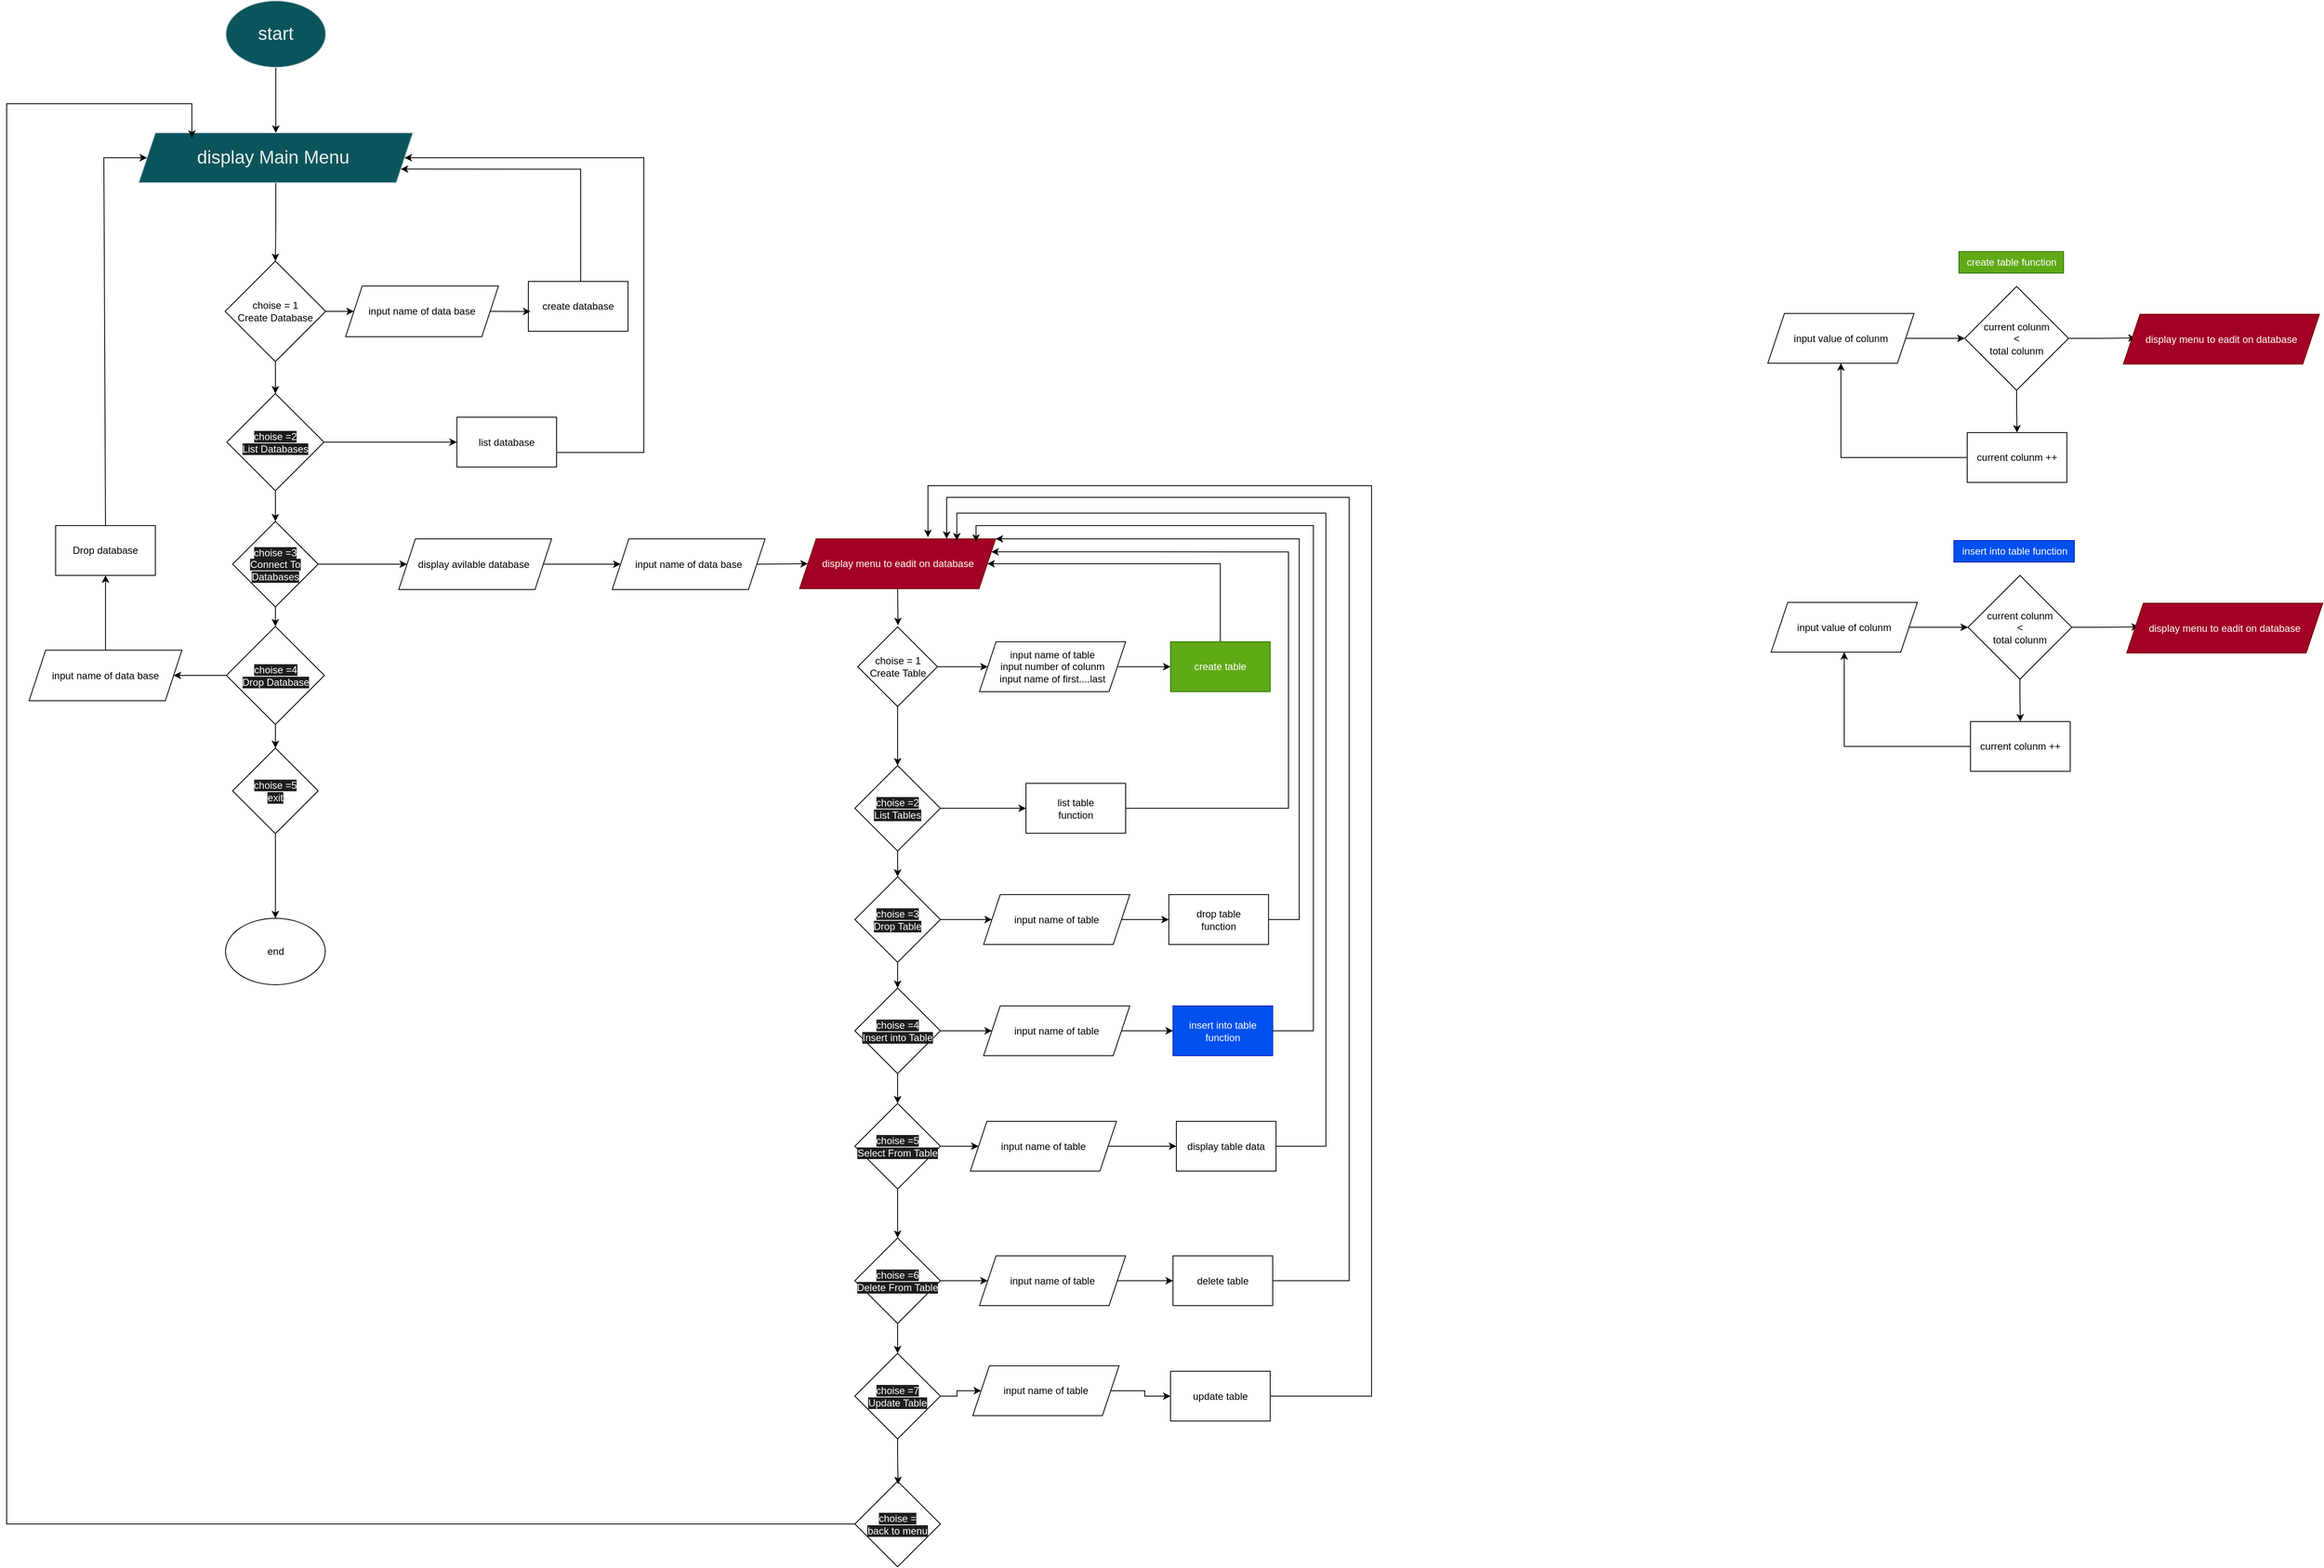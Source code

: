 <mxfile version="28.1.2">
  <diagram name="Page-1" id="uv3acx0d7whRFWHDxSRI">
    <mxGraphModel dx="3530" dy="3160" grid="0" gridSize="10" guides="1" tooltips="1" connect="1" arrows="1" fold="1" page="1" pageScale="1" pageWidth="850" pageHeight="1100" background="none" math="0" shadow="0">
      <root>
        <mxCell id="0" />
        <mxCell id="1" parent="0" />
        <mxCell id="fAzykf1zJDsNa-4KUWR7-5" style="edgeStyle=orthogonalEdgeStyle;rounded=0;orthogonalLoop=1;jettySize=auto;html=1;exitX=0.5;exitY=1;exitDx=0;exitDy=0;" parent="1" source="ntg6tBzD-blOyE8hPcha-180" target="ntg6tBzD-blOyE8hPcha-181" edge="1">
          <mxGeometry relative="1" as="geometry" />
        </mxCell>
        <mxCell id="ntg6tBzD-blOyE8hPcha-180" value="&lt;font style=&quot;font-size: 22px;&quot;&gt;start&lt;/font&gt;" style="ellipse;whiteSpace=wrap;html=1;strokeColor=#BAC8D3;fontColor=#EEEEEE;fillColor=#09555B;labelBackgroundColor=none;" parent="1" vertex="1">
          <mxGeometry x="288" y="18" width="120" height="80" as="geometry" />
        </mxCell>
        <mxCell id="fAzykf1zJDsNa-4KUWR7-2" value="" style="edgeStyle=orthogonalEdgeStyle;rounded=0;orthogonalLoop=1;jettySize=auto;html=1;" parent="1" source="ntg6tBzD-blOyE8hPcha-181" target="fAzykf1zJDsNa-4KUWR7-1" edge="1">
          <mxGeometry relative="1" as="geometry" />
        </mxCell>
        <mxCell id="ntg6tBzD-blOyE8hPcha-181" value="&lt;font style=&quot;font-size: 22px;&quot;&gt;display&amp;nbsp;Main Menu&amp;nbsp;&lt;/font&gt;" style="shape=parallelogram;perimeter=parallelogramPerimeter;whiteSpace=wrap;html=1;fixedSize=1;strokeColor=#BAC8D3;fontColor=#EEEEEE;fillColor=#09555B;labelBackgroundColor=none;" parent="1" vertex="1">
          <mxGeometry x="183" y="177" width="330" height="60" as="geometry" />
        </mxCell>
        <mxCell id="fAzykf1zJDsNa-4KUWR7-8" style="edgeStyle=orthogonalEdgeStyle;rounded=0;orthogonalLoop=1;jettySize=auto;html=1;exitX=0.5;exitY=1;exitDx=0;exitDy=0;" parent="1" source="fAzykf1zJDsNa-4KUWR7-1" target="fAzykf1zJDsNa-4KUWR7-9" edge="1">
          <mxGeometry relative="1" as="geometry">
            <mxPoint x="347.5" y="673" as="targetPoint" />
          </mxGeometry>
        </mxCell>
        <mxCell id="fAzykf1zJDsNa-4KUWR7-38" style="rounded=0;orthogonalLoop=1;jettySize=auto;html=1;exitX=1;exitY=0.5;exitDx=0;exitDy=0;entryX=0;entryY=0.5;entryDx=0;entryDy=0;" parent="1" source="fAzykf1zJDsNa-4KUWR7-1" target="fAzykf1zJDsNa-4KUWR7-34" edge="1">
          <mxGeometry relative="1" as="geometry" />
        </mxCell>
        <mxCell id="fAzykf1zJDsNa-4KUWR7-1" value="choise = 1&lt;div&gt;Create Database&lt;/div&gt;" style="rhombus;whiteSpace=wrap;html=1;" parent="1" vertex="1">
          <mxGeometry x="287" y="331.5" width="121" height="121" as="geometry" />
        </mxCell>
        <mxCell id="fAzykf1zJDsNa-4KUWR7-6" value="end" style="ellipse;whiteSpace=wrap;html=1;" parent="1" vertex="1">
          <mxGeometry x="287.5" y="1123" width="120" height="80" as="geometry" />
        </mxCell>
        <mxCell id="fAzykf1zJDsNa-4KUWR7-19" value="" style="edgeStyle=orthogonalEdgeStyle;rounded=0;orthogonalLoop=1;jettySize=auto;html=1;" parent="1" source="fAzykf1zJDsNa-4KUWR7-9" target="fAzykf1zJDsNa-4KUWR7-17" edge="1">
          <mxGeometry relative="1" as="geometry" />
        </mxCell>
        <mxCell id="fAzykf1zJDsNa-4KUWR7-29" style="edgeStyle=orthogonalEdgeStyle;rounded=0;orthogonalLoop=1;jettySize=auto;html=1;exitX=1;exitY=0.5;exitDx=0;exitDy=0;entryX=0;entryY=0.5;entryDx=0;entryDy=0;" parent="1" source="fAzykf1zJDsNa-4KUWR7-9" target="fAzykf1zJDsNa-4KUWR7-28" edge="1">
          <mxGeometry relative="1" as="geometry" />
        </mxCell>
        <mxCell id="fAzykf1zJDsNa-4KUWR7-9" value="&lt;span style=&quot;color: rgb(255, 255, 255); font-family: Helvetica; font-size: 12px; font-style: normal; font-variant-ligatures: normal; font-variant-caps: normal; font-weight: 400; letter-spacing: normal; orphans: 2; text-align: center; text-indent: 0px; text-transform: none; widows: 2; word-spacing: 0px; -webkit-text-stroke-width: 0px; white-space: normal; background-color: rgb(27, 29, 30); text-decoration-thickness: initial; text-decoration-style: initial; text-decoration-color: initial; display: inline !important; float: none;&quot;&gt;choise =2&lt;/span&gt;&lt;div&gt;&lt;span style=&quot;orphans: 2; text-align: center; text-indent: 0px; widows: 2; background-color: rgb(27, 29, 30); text-decoration-thickness: initial; text-decoration-style: initial; text-decoration-color: initial; float: none; display: inline !important; color: rgb(255, 255, 255);&quot;&gt;List Databases&lt;/span&gt;&lt;/div&gt;" style="rhombus;whiteSpace=wrap;html=1;" parent="1" vertex="1">
          <mxGeometry x="289" y="491" width="117" height="117" as="geometry" />
        </mxCell>
        <mxCell id="fAzykf1zJDsNa-4KUWR7-11" style="rounded=0;orthogonalLoop=1;jettySize=auto;html=1;exitX=0.5;exitY=1;exitDx=0;exitDy=0;" parent="1" source="fAzykf1zJDsNa-4KUWR7-1" target="fAzykf1zJDsNa-4KUWR7-1" edge="1">
          <mxGeometry relative="1" as="geometry" />
        </mxCell>
        <mxCell id="fAzykf1zJDsNa-4KUWR7-20" value="" style="edgeStyle=orthogonalEdgeStyle;rounded=0;orthogonalLoop=1;jettySize=auto;html=1;" parent="1" source="fAzykf1zJDsNa-4KUWR7-17" target="fAzykf1zJDsNa-4KUWR7-18" edge="1">
          <mxGeometry relative="1" as="geometry" />
        </mxCell>
        <mxCell id="fAzykf1zJDsNa-4KUWR7-86" style="edgeStyle=orthogonalEdgeStyle;rounded=0;orthogonalLoop=1;jettySize=auto;html=1;exitX=1;exitY=0.5;exitDx=0;exitDy=0;entryX=0;entryY=0.5;entryDx=0;entryDy=0;" parent="1" source="fAzykf1zJDsNa-4KUWR7-17" target="fAzykf1zJDsNa-4KUWR7-85" edge="1">
          <mxGeometry relative="1" as="geometry" />
        </mxCell>
        <mxCell id="fAzykf1zJDsNa-4KUWR7-17" value="&lt;span style=&quot;color: rgb(255, 255, 255); font-family: Helvetica; font-size: 12px; font-style: normal; font-variant-ligatures: normal; font-variant-caps: normal; font-weight: 400; letter-spacing: normal; orphans: 2; text-align: center; text-indent: 0px; text-transform: none; widows: 2; word-spacing: 0px; -webkit-text-stroke-width: 0px; white-space: normal; background-color: rgb(27, 29, 30); text-decoration-thickness: initial; text-decoration-style: initial; text-decoration-color: initial; display: inline !important; float: none;&quot;&gt;choise =3&lt;/span&gt;&lt;div&gt;&lt;span style=&quot;orphans: 2; text-align: center; text-indent: 0px; widows: 2; background-color: rgb(27, 29, 30); text-decoration-thickness: initial; text-decoration-style: initial; text-decoration-color: initial; float: none; display: inline !important; color: rgb(255, 255, 255);&quot;&gt;Connect To Databases&lt;/span&gt;&lt;/div&gt;" style="rhombus;whiteSpace=wrap;html=1;" parent="1" vertex="1">
          <mxGeometry x="296" y="645" width="103" height="103" as="geometry" />
        </mxCell>
        <mxCell id="fAzykf1zJDsNa-4KUWR7-22" style="edgeStyle=orthogonalEdgeStyle;rounded=0;orthogonalLoop=1;jettySize=auto;html=1;entryX=0.5;entryY=0;entryDx=0;entryDy=0;" parent="1" source="fAzykf1zJDsNa-4KUWR7-18" target="fAzykf1zJDsNa-4KUWR7-21" edge="1">
          <mxGeometry relative="1" as="geometry" />
        </mxCell>
        <mxCell id="fAzykf1zJDsNa-4KUWR7-48" style="edgeStyle=orthogonalEdgeStyle;rounded=0;orthogonalLoop=1;jettySize=auto;html=1;exitX=0;exitY=0.5;exitDx=0;exitDy=0;" parent="1" source="fAzykf1zJDsNa-4KUWR7-18" target="fAzykf1zJDsNa-4KUWR7-41" edge="1">
          <mxGeometry relative="1" as="geometry" />
        </mxCell>
        <mxCell id="fAzykf1zJDsNa-4KUWR7-18" value="&lt;span style=&quot;color: rgb(255, 255, 255); font-family: Helvetica; font-size: 12px; font-style: normal; font-variant-ligatures: normal; font-variant-caps: normal; font-weight: 400; letter-spacing: normal; orphans: 2; text-align: center; text-indent: 0px; text-transform: none; widows: 2; word-spacing: 0px; -webkit-text-stroke-width: 0px; white-space: normal; background-color: rgb(27, 29, 30); text-decoration-thickness: initial; text-decoration-style: initial; text-decoration-color: initial; display: inline !important; float: none;&quot;&gt;choise =4&lt;/span&gt;&lt;div&gt;&lt;span style=&quot;orphans: 2; text-align: center; text-indent: 0px; widows: 2; background-color: rgb(27, 29, 30); text-decoration-thickness: initial; text-decoration-style: initial; text-decoration-color: initial; float: none; display: inline !important; color: rgb(255, 255, 255);&quot;&gt;Drop Database&lt;/span&gt;&lt;/div&gt;" style="rhombus;whiteSpace=wrap;html=1;" parent="1" vertex="1">
          <mxGeometry x="288.5" y="771.5" width="118" height="118" as="geometry" />
        </mxCell>
        <mxCell id="fAzykf1zJDsNa-4KUWR7-23" style="edgeStyle=orthogonalEdgeStyle;rounded=0;orthogonalLoop=1;jettySize=auto;html=1;exitX=0.5;exitY=1;exitDx=0;exitDy=0;" parent="1" source="fAzykf1zJDsNa-4KUWR7-21" target="fAzykf1zJDsNa-4KUWR7-6" edge="1">
          <mxGeometry relative="1" as="geometry" />
        </mxCell>
        <mxCell id="fAzykf1zJDsNa-4KUWR7-21" value="&lt;span style=&quot;color: rgb(255, 255, 255); font-family: Helvetica; font-size: 12px; font-style: normal; font-variant-ligatures: normal; font-variant-caps: normal; font-weight: 400; letter-spacing: normal; orphans: 2; text-align: center; text-indent: 0px; text-transform: none; widows: 2; word-spacing: 0px; -webkit-text-stroke-width: 0px; white-space: normal; background-color: rgb(27, 29, 30); text-decoration-thickness: initial; text-decoration-style: initial; text-decoration-color: initial; display: inline !important; float: none;&quot;&gt;choise =5&lt;/span&gt;&lt;div&gt;&lt;span style=&quot;color: rgb(255, 255, 255); font-family: Helvetica; font-size: 12px; font-style: normal; font-variant-ligatures: normal; font-variant-caps: normal; font-weight: 400; letter-spacing: normal; orphans: 2; text-align: center; text-indent: 0px; text-transform: none; widows: 2; word-spacing: 0px; -webkit-text-stroke-width: 0px; white-space: normal; background-color: rgb(27, 29, 30); text-decoration-thickness: initial; text-decoration-style: initial; text-decoration-color: initial; display: inline !important; float: none;&quot;&gt;exit&lt;/span&gt;&lt;/div&gt;" style="rhombus;whiteSpace=wrap;html=1;" parent="1" vertex="1">
          <mxGeometry x="296" y="918" width="103" height="103" as="geometry" />
        </mxCell>
        <mxCell id="fAzykf1zJDsNa-4KUWR7-40" style="edgeStyle=orthogonalEdgeStyle;rounded=0;orthogonalLoop=1;jettySize=auto;html=1;exitX=0.5;exitY=0;exitDx=0;exitDy=0;entryX=1;entryY=0.75;entryDx=0;entryDy=0;" parent="1" source="fAzykf1zJDsNa-4KUWR7-25" target="ntg6tBzD-blOyE8hPcha-181" edge="1">
          <mxGeometry relative="1" as="geometry">
            <Array as="points">
              <mxPoint x="715" y="221" />
            </Array>
          </mxGeometry>
        </mxCell>
        <mxCell id="fAzykf1zJDsNa-4KUWR7-25" value="create database" style="rounded=0;whiteSpace=wrap;html=1;" parent="1" vertex="1">
          <mxGeometry x="652" y="356" width="120" height="60" as="geometry" />
        </mxCell>
        <mxCell id="fAzykf1zJDsNa-4KUWR7-37" style="edgeStyle=orthogonalEdgeStyle;rounded=0;orthogonalLoop=1;jettySize=auto;html=1;exitX=1;exitY=0.5;exitDx=0;exitDy=0;entryX=1;entryY=0.5;entryDx=0;entryDy=0;" parent="1" source="fAzykf1zJDsNa-4KUWR7-28" target="ntg6tBzD-blOyE8hPcha-181" edge="1">
          <mxGeometry relative="1" as="geometry">
            <mxPoint x="932" y="181" as="targetPoint" />
            <Array as="points">
              <mxPoint x="791" y="562" />
              <mxPoint x="791" y="207" />
            </Array>
          </mxGeometry>
        </mxCell>
        <mxCell id="fAzykf1zJDsNa-4KUWR7-28" value="list database" style="rounded=0;whiteSpace=wrap;html=1;" parent="1" vertex="1">
          <mxGeometry x="566" y="519.5" width="120" height="60" as="geometry" />
        </mxCell>
        <mxCell id="fAzykf1zJDsNa-4KUWR7-51" style="rounded=0;orthogonalLoop=1;jettySize=auto;html=1;exitX=0.5;exitY=0;exitDx=0;exitDy=0;entryX=0;entryY=0.5;entryDx=0;entryDy=0;" parent="1" source="fAzykf1zJDsNa-4KUWR7-32" target="ntg6tBzD-blOyE8hPcha-181" edge="1">
          <mxGeometry relative="1" as="geometry">
            <mxPoint x="125.429" y="212.143" as="targetPoint" />
            <Array as="points">
              <mxPoint x="141" y="207" />
            </Array>
          </mxGeometry>
        </mxCell>
        <mxCell id="fAzykf1zJDsNa-4KUWR7-32" value="Drop database" style="rounded=0;whiteSpace=wrap;html=1;" parent="1" vertex="1">
          <mxGeometry x="83" y="650" width="120" height="60" as="geometry" />
        </mxCell>
        <mxCell id="fAzykf1zJDsNa-4KUWR7-34" value="input name of data base" style="shape=parallelogram;perimeter=parallelogramPerimeter;whiteSpace=wrap;html=1;fixedSize=1;" parent="1" vertex="1">
          <mxGeometry x="432" y="361.5" width="184" height="61" as="geometry" />
        </mxCell>
        <mxCell id="fAzykf1zJDsNa-4KUWR7-39" style="rounded=0;orthogonalLoop=1;jettySize=auto;html=1;exitX=1;exitY=0.5;exitDx=0;exitDy=0;entryX=0.021;entryY=0.603;entryDx=0;entryDy=0;entryPerimeter=0;" parent="1" source="fAzykf1zJDsNa-4KUWR7-34" target="fAzykf1zJDsNa-4KUWR7-25" edge="1">
          <mxGeometry relative="1" as="geometry" />
        </mxCell>
        <mxCell id="fAzykf1zJDsNa-4KUWR7-50" style="edgeStyle=orthogonalEdgeStyle;rounded=0;orthogonalLoop=1;jettySize=auto;html=1;exitX=0.5;exitY=0;exitDx=0;exitDy=0;entryX=0.5;entryY=1;entryDx=0;entryDy=0;" parent="1" source="fAzykf1zJDsNa-4KUWR7-41" target="fAzykf1zJDsNa-4KUWR7-32" edge="1">
          <mxGeometry relative="1" as="geometry" />
        </mxCell>
        <mxCell id="fAzykf1zJDsNa-4KUWR7-41" value="input name of data base" style="shape=parallelogram;perimeter=parallelogramPerimeter;whiteSpace=wrap;html=1;fixedSize=1;" parent="1" vertex="1">
          <mxGeometry x="51" y="800" width="184" height="61" as="geometry" />
        </mxCell>
        <mxCell id="fAzykf1zJDsNa-4KUWR7-57" style="rounded=0;orthogonalLoop=1;jettySize=auto;html=1;exitX=1;exitY=0.5;exitDx=0;exitDy=0;entryX=0;entryY=0.5;entryDx=0;entryDy=0;" parent="1" source="fAzykf1zJDsNa-4KUWR7-47" target="fAzykf1zJDsNa-4KUWR7-55" edge="1">
          <mxGeometry relative="1" as="geometry" />
        </mxCell>
        <mxCell id="fAzykf1zJDsNa-4KUWR7-47" value="input name of data base" style="shape=parallelogram;perimeter=parallelogramPerimeter;whiteSpace=wrap;html=1;fixedSize=1;" parent="1" vertex="1">
          <mxGeometry x="753" y="666" width="184" height="61" as="geometry" />
        </mxCell>
        <mxCell id="fAzykf1zJDsNa-4KUWR7-73" style="rounded=0;orthogonalLoop=1;jettySize=auto;html=1;exitX=0.5;exitY=1;exitDx=0;exitDy=0;" parent="1" source="fAzykf1zJDsNa-4KUWR7-55" edge="1">
          <mxGeometry relative="1" as="geometry">
            <mxPoint x="1096.952" y="770.048" as="targetPoint" />
          </mxGeometry>
        </mxCell>
        <mxCell id="fAzykf1zJDsNa-4KUWR7-55" value="display menu to eadit on database" style="shape=parallelogram;perimeter=parallelogramPerimeter;whiteSpace=wrap;html=1;fixedSize=1;fillColor=light-dark(#a20025, #005c56);fontColor=#ffffff;strokeColor=#6F0000;" parent="1" vertex="1">
          <mxGeometry x="978.5" y="666" width="236" height="60" as="geometry" />
        </mxCell>
        <mxCell id="fAzykf1zJDsNa-4KUWR7-67" style="rounded=0;orthogonalLoop=1;jettySize=auto;html=1;exitX=0.5;exitY=1;exitDx=0;exitDy=0;entryX=0.5;entryY=0;entryDx=0;entryDy=0;" parent="1" source="fAzykf1zJDsNa-4KUWR7-60" target="fAzykf1zJDsNa-4KUWR7-61" edge="1">
          <mxGeometry relative="1" as="geometry" />
        </mxCell>
        <mxCell id="fAzykf1zJDsNa-4KUWR7-75" style="edgeStyle=orthogonalEdgeStyle;rounded=0;orthogonalLoop=1;jettySize=auto;html=1;exitX=1;exitY=0.5;exitDx=0;exitDy=0;entryX=0;entryY=0.5;entryDx=0;entryDy=0;" parent="1" source="fAzykf1zJDsNa-4KUWR7-60" target="fAzykf1zJDsNa-4KUWR7-74" edge="1">
          <mxGeometry relative="1" as="geometry" />
        </mxCell>
        <mxCell id="fAzykf1zJDsNa-4KUWR7-60" value="choise = 1&lt;div&gt;Create Table&lt;/div&gt;" style="rhombus;whiteSpace=wrap;html=1;" parent="1" vertex="1">
          <mxGeometry x="1048.5" y="772" width="96" height="96" as="geometry" />
        </mxCell>
        <mxCell id="fAzykf1zJDsNa-4KUWR7-68" style="rounded=0;orthogonalLoop=1;jettySize=auto;html=1;exitX=0.5;exitY=1;exitDx=0;exitDy=0;entryX=0.5;entryY=0;entryDx=0;entryDy=0;" parent="1" source="fAzykf1zJDsNa-4KUWR7-61" target="fAzykf1zJDsNa-4KUWR7-62" edge="1">
          <mxGeometry relative="1" as="geometry" />
        </mxCell>
        <mxCell id="fAzykf1zJDsNa-4KUWR7-95" style="edgeStyle=orthogonalEdgeStyle;rounded=0;orthogonalLoop=1;jettySize=auto;html=1;exitX=1;exitY=0.5;exitDx=0;exitDy=0;" parent="1" source="fAzykf1zJDsNa-4KUWR7-61" target="fAzykf1zJDsNa-4KUWR7-93" edge="1">
          <mxGeometry relative="1" as="geometry" />
        </mxCell>
        <mxCell id="fAzykf1zJDsNa-4KUWR7-61" value="&lt;span style=&quot;color: rgb(255, 255, 255); font-family: Helvetica; font-size: 12px; font-style: normal; font-variant-ligatures: normal; font-variant-caps: normal; font-weight: 400; letter-spacing: normal; orphans: 2; text-align: center; text-indent: 0px; text-transform: none; widows: 2; word-spacing: 0px; -webkit-text-stroke-width: 0px; white-space: normal; background-color: rgb(27, 29, 30); text-decoration-thickness: initial; text-decoration-style: initial; text-decoration-color: initial; display: inline !important; float: none;&quot;&gt;choise =2&lt;/span&gt;&lt;div&gt;&lt;span style=&quot;orphans: 2; text-align: center; text-indent: 0px; widows: 2; background-color: rgb(27, 29, 30); text-decoration-thickness: initial; text-decoration-style: initial; text-decoration-color: initial; float: none; display: inline !important; color: rgb(255, 255, 255);&quot;&gt;List Tables&lt;/span&gt;&lt;/div&gt;" style="rhombus;whiteSpace=wrap;html=1;" parent="1" vertex="1">
          <mxGeometry x="1045" y="939" width="103" height="103" as="geometry" />
        </mxCell>
        <mxCell id="fAzykf1zJDsNa-4KUWR7-69" style="rounded=0;orthogonalLoop=1;jettySize=auto;html=1;exitX=0.5;exitY=1;exitDx=0;exitDy=0;entryX=0.5;entryY=0;entryDx=0;entryDy=0;" parent="1" source="fAzykf1zJDsNa-4KUWR7-62" target="fAzykf1zJDsNa-4KUWR7-63" edge="1">
          <mxGeometry relative="1" as="geometry" />
        </mxCell>
        <mxCell id="fAzykf1zJDsNa-4KUWR7-80" style="edgeStyle=orthogonalEdgeStyle;rounded=0;orthogonalLoop=1;jettySize=auto;html=1;exitX=1;exitY=0.5;exitDx=0;exitDy=0;entryX=0;entryY=0.5;entryDx=0;entryDy=0;" parent="1" source="fAzykf1zJDsNa-4KUWR7-62" target="fAzykf1zJDsNa-4KUWR7-79" edge="1">
          <mxGeometry relative="1" as="geometry" />
        </mxCell>
        <mxCell id="fAzykf1zJDsNa-4KUWR7-62" value="&lt;span style=&quot;color: rgb(255, 255, 255); font-family: Helvetica; font-size: 12px; font-style: normal; font-variant-ligatures: normal; font-variant-caps: normal; font-weight: 400; letter-spacing: normal; orphans: 2; text-align: center; text-indent: 0px; text-transform: none; widows: 2; word-spacing: 0px; -webkit-text-stroke-width: 0px; white-space: normal; background-color: rgb(27, 29, 30); text-decoration-thickness: initial; text-decoration-style: initial; text-decoration-color: initial; display: inline !important; float: none;&quot;&gt;choise =3&lt;/span&gt;&lt;div&gt;&lt;span style=&quot;orphans: 2; text-align: center; text-indent: 0px; widows: 2; background-color: rgb(27, 29, 30); text-decoration-thickness: initial; text-decoration-style: initial; text-decoration-color: initial; float: none; display: inline !important; color: rgb(255, 255, 255);&quot;&gt;Drop Table&lt;/span&gt;&lt;/div&gt;" style="rhombus;whiteSpace=wrap;html=1;" parent="1" vertex="1">
          <mxGeometry x="1045" y="1073" width="103" height="103" as="geometry" />
        </mxCell>
        <mxCell id="fAzykf1zJDsNa-4KUWR7-70" style="rounded=0;orthogonalLoop=1;jettySize=auto;html=1;exitX=0.5;exitY=1;exitDx=0;exitDy=0;entryX=0.5;entryY=0;entryDx=0;entryDy=0;" parent="1" source="fAzykf1zJDsNa-4KUWR7-63" target="fAzykf1zJDsNa-4KUWR7-64" edge="1">
          <mxGeometry relative="1" as="geometry" />
        </mxCell>
        <mxCell id="fAzykf1zJDsNa-4KUWR7-82" style="edgeStyle=orthogonalEdgeStyle;rounded=0;orthogonalLoop=1;jettySize=auto;html=1;exitX=1;exitY=0.5;exitDx=0;exitDy=0;entryX=0;entryY=0.5;entryDx=0;entryDy=0;" parent="1" source="fAzykf1zJDsNa-4KUWR7-63" target="fAzykf1zJDsNa-4KUWR7-81" edge="1">
          <mxGeometry relative="1" as="geometry" />
        </mxCell>
        <mxCell id="fAzykf1zJDsNa-4KUWR7-63" value="&lt;span style=&quot;color: rgb(255, 255, 255); font-family: Helvetica; font-size: 12px; font-style: normal; font-variant-ligatures: normal; font-variant-caps: normal; font-weight: 400; letter-spacing: normal; orphans: 2; text-align: center; text-indent: 0px; text-transform: none; widows: 2; word-spacing: 0px; -webkit-text-stroke-width: 0px; white-space: normal; background-color: rgb(27, 29, 30); text-decoration-thickness: initial; text-decoration-style: initial; text-decoration-color: initial; display: inline !important; float: none;&quot;&gt;choise =4&lt;/span&gt;&lt;div&gt;&lt;span style=&quot;orphans: 2; text-align: center; text-indent: 0px; widows: 2; background-color: rgb(27, 29, 30); text-decoration-thickness: initial; text-decoration-style: initial; text-decoration-color: initial; float: none; display: inline !important; color: rgb(255, 255, 255);&quot;&gt;Insert into Table&lt;/span&gt;&lt;/div&gt;" style="rhombus;whiteSpace=wrap;html=1;" parent="1" vertex="1">
          <mxGeometry x="1045" y="1207" width="103" height="103" as="geometry" />
        </mxCell>
        <mxCell id="fAzykf1zJDsNa-4KUWR7-71" style="rounded=0;orthogonalLoop=1;jettySize=auto;html=1;exitX=0.5;exitY=1;exitDx=0;exitDy=0;entryX=0.5;entryY=0;entryDx=0;entryDy=0;" parent="1" source="fAzykf1zJDsNa-4KUWR7-64" target="fAzykf1zJDsNa-4KUWR7-66" edge="1">
          <mxGeometry relative="1" as="geometry" />
        </mxCell>
        <mxCell id="fAzykf1zJDsNa-4KUWR7-64" value="&lt;span style=&quot;color: rgb(255, 255, 255); font-family: Helvetica; font-size: 12px; font-style: normal; font-variant-ligatures: normal; font-variant-caps: normal; font-weight: 400; letter-spacing: normal; orphans: 2; text-align: center; text-indent: 0px; text-transform: none; widows: 2; word-spacing: 0px; -webkit-text-stroke-width: 0px; white-space: normal; background-color: rgb(27, 29, 30); text-decoration-thickness: initial; text-decoration-style: initial; text-decoration-color: initial; display: inline !important; float: none;&quot;&gt;choise =5&lt;/span&gt;&lt;div&gt;&lt;span style=&quot;orphans: 2; text-align: center; text-indent: 0px; widows: 2; background-color: rgb(27, 29, 30); text-decoration-thickness: initial; text-decoration-style: initial; text-decoration-color: initial; float: none; display: inline !important; color: rgb(255, 255, 255);&quot;&gt;Select From Table&lt;/span&gt;&lt;/div&gt;" style="rhombus;whiteSpace=wrap;html=1;" parent="1" vertex="1">
          <mxGeometry x="1045" y="1346" width="103" height="103" as="geometry" />
        </mxCell>
        <mxCell id="fAzykf1zJDsNa-4KUWR7-140" style="edgeStyle=orthogonalEdgeStyle;rounded=0;orthogonalLoop=1;jettySize=auto;html=1;exitX=1;exitY=0.5;exitDx=0;exitDy=0;entryX=0;entryY=0.5;entryDx=0;entryDy=0;" parent="1" source="fAzykf1zJDsNa-4KUWR7-65" target="fAzykf1zJDsNa-4KUWR7-139" edge="1">
          <mxGeometry relative="1" as="geometry" />
        </mxCell>
        <mxCell id="fAzykf1zJDsNa-4KUWR7-65" value="&lt;span style=&quot;color: rgb(255, 255, 255); font-family: Helvetica; font-size: 12px; font-style: normal; font-variant-ligatures: normal; font-variant-caps: normal; font-weight: 400; letter-spacing: normal; orphans: 2; text-align: center; text-indent: 0px; text-transform: none; widows: 2; word-spacing: 0px; -webkit-text-stroke-width: 0px; white-space: normal; background-color: rgb(27, 29, 30); text-decoration-thickness: initial; text-decoration-style: initial; text-decoration-color: initial; display: inline !important; float: none;&quot;&gt;choise =7&lt;/span&gt;&lt;div&gt;&lt;span style=&quot;orphans: 2; text-align: center; text-indent: 0px; widows: 2; background-color: rgb(27, 29, 30); text-decoration-thickness: initial; text-decoration-style: initial; text-decoration-color: initial; float: none; display: inline !important; color: rgb(255, 255, 255);&quot;&gt;Update Table&lt;/span&gt;&lt;/div&gt;" style="rhombus;whiteSpace=wrap;html=1;" parent="1" vertex="1">
          <mxGeometry x="1045" y="1647" width="103" height="103" as="geometry" />
        </mxCell>
        <mxCell id="fAzykf1zJDsNa-4KUWR7-72" style="rounded=0;orthogonalLoop=1;jettySize=auto;html=1;exitX=0.5;exitY=1;exitDx=0;exitDy=0;entryX=0.5;entryY=0;entryDx=0;entryDy=0;" parent="1" source="fAzykf1zJDsNa-4KUWR7-66" target="fAzykf1zJDsNa-4KUWR7-65" edge="1">
          <mxGeometry relative="1" as="geometry" />
        </mxCell>
        <mxCell id="fAzykf1zJDsNa-4KUWR7-134" style="rounded=0;orthogonalLoop=1;jettySize=auto;html=1;exitX=1;exitY=0.5;exitDx=0;exitDy=0;entryX=0;entryY=0.5;entryDx=0;entryDy=0;" parent="1" source="fAzykf1zJDsNa-4KUWR7-66" target="fAzykf1zJDsNa-4KUWR7-132" edge="1">
          <mxGeometry relative="1" as="geometry" />
        </mxCell>
        <mxCell id="fAzykf1zJDsNa-4KUWR7-66" value="&lt;span style=&quot;color: rgb(255, 255, 255); font-family: Helvetica; font-size: 12px; font-style: normal; font-variant-ligatures: normal; font-variant-caps: normal; font-weight: 400; letter-spacing: normal; orphans: 2; text-align: center; text-indent: 0px; text-transform: none; widows: 2; word-spacing: 0px; -webkit-text-stroke-width: 0px; white-space: normal; background-color: rgb(27, 29, 30); text-decoration-thickness: initial; text-decoration-style: initial; text-decoration-color: initial; display: inline !important; float: none;&quot;&gt;choise =6&lt;/span&gt;&lt;div&gt;&lt;span style=&quot;orphans: 2; text-align: center; text-indent: 0px; widows: 2; background-color: rgb(27, 29, 30); text-decoration-thickness: initial; text-decoration-style: initial; text-decoration-color: initial; float: none; display: inline !important; color: rgb(255, 255, 255);&quot;&gt;Delete From Table&lt;/span&gt;&lt;/div&gt;" style="rhombus;whiteSpace=wrap;html=1;" parent="1" vertex="1">
          <mxGeometry x="1045" y="1508" width="103" height="103" as="geometry" />
        </mxCell>
        <mxCell id="fAzykf1zJDsNa-4KUWR7-90" style="edgeStyle=orthogonalEdgeStyle;rounded=0;orthogonalLoop=1;jettySize=auto;html=1;exitX=1;exitY=0.5;exitDx=0;exitDy=0;entryX=0;entryY=0.5;entryDx=0;entryDy=0;" parent="1" source="fAzykf1zJDsNa-4KUWR7-74" target="fAzykf1zJDsNa-4KUWR7-89" edge="1">
          <mxGeometry relative="1" as="geometry" />
        </mxCell>
        <mxCell id="fAzykf1zJDsNa-4KUWR7-74" value="input name of table&lt;div&gt;input number of colunm&lt;/div&gt;&lt;div&gt;input name of first....last&lt;/div&gt;" style="shape=parallelogram;perimeter=parallelogramPerimeter;whiteSpace=wrap;html=1;fixedSize=1;" parent="1" vertex="1">
          <mxGeometry x="1195" y="790" width="176" height="60" as="geometry" />
        </mxCell>
        <mxCell id="fAzykf1zJDsNa-4KUWR7-98" style="edgeStyle=orthogonalEdgeStyle;rounded=0;orthogonalLoop=1;jettySize=auto;html=1;exitX=1;exitY=0.5;exitDx=0;exitDy=0;entryX=0;entryY=0.5;entryDx=0;entryDy=0;" parent="1" source="fAzykf1zJDsNa-4KUWR7-79" target="fAzykf1zJDsNa-4KUWR7-97" edge="1">
          <mxGeometry relative="1" as="geometry" />
        </mxCell>
        <mxCell id="fAzykf1zJDsNa-4KUWR7-79" value="input name of table" style="shape=parallelogram;perimeter=parallelogramPerimeter;whiteSpace=wrap;html=1;fixedSize=1;" parent="1" vertex="1">
          <mxGeometry x="1200" y="1094.5" width="176" height="60" as="geometry" />
        </mxCell>
        <mxCell id="fAzykf1zJDsNa-4KUWR7-129" style="edgeStyle=orthogonalEdgeStyle;rounded=0;orthogonalLoop=1;jettySize=auto;html=1;exitX=1;exitY=0.5;exitDx=0;exitDy=0;" parent="1" source="fAzykf1zJDsNa-4KUWR7-81" target="fAzykf1zJDsNa-4KUWR7-121" edge="1">
          <mxGeometry relative="1" as="geometry" />
        </mxCell>
        <mxCell id="fAzykf1zJDsNa-4KUWR7-81" value="input name of table" style="shape=parallelogram;perimeter=parallelogramPerimeter;whiteSpace=wrap;html=1;fixedSize=1;" parent="1" vertex="1">
          <mxGeometry x="1200" y="1228.5" width="176" height="60" as="geometry" />
        </mxCell>
        <mxCell id="fAzykf1zJDsNa-4KUWR7-83" value="&lt;span style=&quot;color: rgb(255, 255, 255); font-family: Helvetica; font-size: 12px; font-style: normal; font-variant-ligatures: normal; font-variant-caps: normal; font-weight: 400; letter-spacing: normal; orphans: 2; text-align: center; text-indent: 0px; text-transform: none; widows: 2; word-spacing: 0px; -webkit-text-stroke-width: 0px; white-space: normal; background-color: rgb(27, 29, 30); text-decoration-thickness: initial; text-decoration-style: initial; text-decoration-color: initial; display: inline !important; float: none;&quot;&gt;choise =&lt;/span&gt;&lt;div&gt;&lt;span style=&quot;orphans: 2; text-align: center; text-indent: 0px; widows: 2; background-color: rgb(27, 29, 30); text-decoration-thickness: initial; text-decoration-style: initial; text-decoration-color: initial; float: none; display: inline !important; color: rgb(255, 255, 255);&quot;&gt;back to menu&lt;/span&gt;&lt;/div&gt;" style="rhombus;whiteSpace=wrap;html=1;" parent="1" vertex="1">
          <mxGeometry x="1045" y="1801" width="103" height="103" as="geometry" />
        </mxCell>
        <mxCell id="fAzykf1zJDsNa-4KUWR7-84" style="edgeStyle=orthogonalEdgeStyle;rounded=0;orthogonalLoop=1;jettySize=auto;html=1;exitX=0.5;exitY=1;exitDx=0;exitDy=0;entryX=0.506;entryY=0.035;entryDx=0;entryDy=0;entryPerimeter=0;" parent="1" source="fAzykf1zJDsNa-4KUWR7-65" target="fAzykf1zJDsNa-4KUWR7-83" edge="1">
          <mxGeometry relative="1" as="geometry" />
        </mxCell>
        <mxCell id="fAzykf1zJDsNa-4KUWR7-87" style="edgeStyle=orthogonalEdgeStyle;rounded=0;orthogonalLoop=1;jettySize=auto;html=1;exitX=1;exitY=0.5;exitDx=0;exitDy=0;entryX=0;entryY=0.5;entryDx=0;entryDy=0;" parent="1" source="fAzykf1zJDsNa-4KUWR7-85" target="fAzykf1zJDsNa-4KUWR7-47" edge="1">
          <mxGeometry relative="1" as="geometry" />
        </mxCell>
        <mxCell id="fAzykf1zJDsNa-4KUWR7-85" value="display avilable database&amp;nbsp;" style="shape=parallelogram;perimeter=parallelogramPerimeter;whiteSpace=wrap;html=1;fixedSize=1;" parent="1" vertex="1">
          <mxGeometry x="496" y="666" width="184" height="61" as="geometry" />
        </mxCell>
        <mxCell id="fAzykf1zJDsNa-4KUWR7-92" style="edgeStyle=orthogonalEdgeStyle;rounded=0;orthogonalLoop=1;jettySize=auto;html=1;exitX=0.5;exitY=0;exitDx=0;exitDy=0;entryX=1;entryY=0.5;entryDx=0;entryDy=0;" parent="1" source="fAzykf1zJDsNa-4KUWR7-89" target="fAzykf1zJDsNa-4KUWR7-55" edge="1">
          <mxGeometry relative="1" as="geometry">
            <Array as="points">
              <mxPoint x="1485" y="696" />
            </Array>
          </mxGeometry>
        </mxCell>
        <mxCell id="fAzykf1zJDsNa-4KUWR7-89" value="create table" style="rounded=0;whiteSpace=wrap;html=1;fillColor=#60a917;fontColor=#ffffff;strokeColor=#2D7600;" parent="1" vertex="1">
          <mxGeometry x="1425" y="790" width="120" height="60" as="geometry" />
        </mxCell>
        <mxCell id="fAzykf1zJDsNa-4KUWR7-96" style="edgeStyle=orthogonalEdgeStyle;rounded=0;orthogonalLoop=1;jettySize=auto;html=1;exitX=1;exitY=0.5;exitDx=0;exitDy=0;entryX=1;entryY=0.25;entryDx=0;entryDy=0;" parent="1" source="fAzykf1zJDsNa-4KUWR7-93" target="fAzykf1zJDsNa-4KUWR7-55" edge="1">
          <mxGeometry relative="1" as="geometry">
            <Array as="points">
              <mxPoint x="1567" y="990" />
              <mxPoint x="1567" y="682" />
            </Array>
          </mxGeometry>
        </mxCell>
        <mxCell id="fAzykf1zJDsNa-4KUWR7-93" value="list table&lt;div&gt;function&lt;/div&gt;" style="rounded=0;whiteSpace=wrap;html=1;" parent="1" vertex="1">
          <mxGeometry x="1251" y="960.5" width="120" height="60" as="geometry" />
        </mxCell>
        <mxCell id="fAzykf1zJDsNa-4KUWR7-99" style="edgeStyle=orthogonalEdgeStyle;rounded=0;orthogonalLoop=1;jettySize=auto;html=1;exitX=1;exitY=0.5;exitDx=0;exitDy=0;entryX=1;entryY=0;entryDx=0;entryDy=0;" parent="1" source="fAzykf1zJDsNa-4KUWR7-97" target="fAzykf1zJDsNa-4KUWR7-55" edge="1">
          <mxGeometry relative="1" as="geometry">
            <Array as="points">
              <mxPoint x="1580" y="1125" />
              <mxPoint x="1580" y="666" />
            </Array>
          </mxGeometry>
        </mxCell>
        <mxCell id="fAzykf1zJDsNa-4KUWR7-97" value="drop table&lt;div&gt;function&lt;/div&gt;" style="rounded=0;whiteSpace=wrap;html=1;" parent="1" vertex="1">
          <mxGeometry x="1423" y="1094.5" width="120" height="60" as="geometry" />
        </mxCell>
        <mxCell id="fAzykf1zJDsNa-4KUWR7-111" style="edgeStyle=orthogonalEdgeStyle;rounded=0;orthogonalLoop=1;jettySize=auto;html=1;exitX=1;exitY=0.5;exitDx=0;exitDy=0;entryX=0;entryY=0.5;entryDx=0;entryDy=0;" parent="1" source="fAzykf1zJDsNa-4KUWR7-112" target="fAzykf1zJDsNa-4KUWR7-115" edge="1">
          <mxGeometry relative="1" as="geometry" />
        </mxCell>
        <mxCell id="fAzykf1zJDsNa-4KUWR7-112" value="input value of colunm" style="shape=parallelogram;perimeter=parallelogramPerimeter;whiteSpace=wrap;html=1;fixedSize=1;" parent="1" vertex="1">
          <mxGeometry x="2144" y="394.5" width="176" height="60" as="geometry" />
        </mxCell>
        <mxCell id="fAzykf1zJDsNa-4KUWR7-113" style="edgeStyle=orthogonalEdgeStyle;rounded=0;orthogonalLoop=1;jettySize=auto;html=1;exitX=0.5;exitY=1;exitDx=0;exitDy=0;entryX=0.5;entryY=0;entryDx=0;entryDy=0;" parent="1" source="fAzykf1zJDsNa-4KUWR7-115" target="fAzykf1zJDsNa-4KUWR7-117" edge="1">
          <mxGeometry relative="1" as="geometry" />
        </mxCell>
        <mxCell id="fAzykf1zJDsNa-4KUWR7-114" style="edgeStyle=orthogonalEdgeStyle;rounded=0;orthogonalLoop=1;jettySize=auto;html=1;exitX=1;exitY=0.5;exitDx=0;exitDy=0;entryX=0.063;entryY=0.476;entryDx=0;entryDy=0;entryPerimeter=0;" parent="1" source="fAzykf1zJDsNa-4KUWR7-115" target="fAzykf1zJDsNa-4KUWR7-119" edge="1">
          <mxGeometry relative="1" as="geometry">
            <mxPoint x="2622" y="425" as="targetPoint" />
          </mxGeometry>
        </mxCell>
        <mxCell id="fAzykf1zJDsNa-4KUWR7-115" value="current colunm&lt;br&gt;&amp;lt;&lt;div&gt;total colunm&lt;/div&gt;" style="rhombus;whiteSpace=wrap;html=1;" parent="1" vertex="1">
          <mxGeometry x="2381" y="362" width="125" height="125" as="geometry" />
        </mxCell>
        <mxCell id="fAzykf1zJDsNa-4KUWR7-116" style="edgeStyle=orthogonalEdgeStyle;rounded=0;orthogonalLoop=1;jettySize=auto;html=1;exitX=0;exitY=0.5;exitDx=0;exitDy=0;entryX=0.5;entryY=1;entryDx=0;entryDy=0;" parent="1" source="fAzykf1zJDsNa-4KUWR7-117" target="fAzykf1zJDsNa-4KUWR7-112" edge="1">
          <mxGeometry relative="1" as="geometry" />
        </mxCell>
        <mxCell id="fAzykf1zJDsNa-4KUWR7-117" value="current colunm ++" style="rounded=0;whiteSpace=wrap;html=1;" parent="1" vertex="1">
          <mxGeometry x="2384" y="538" width="120" height="60" as="geometry" />
        </mxCell>
        <mxCell id="fAzykf1zJDsNa-4KUWR7-119" value="display menu to eadit on database" style="shape=parallelogram;perimeter=parallelogramPerimeter;whiteSpace=wrap;html=1;fixedSize=1;fillColor=light-dark(#a20025, #005c56);fontColor=#ffffff;strokeColor=#6F0000;" parent="1" vertex="1">
          <mxGeometry x="2572" y="395.5" width="236" height="60" as="geometry" />
        </mxCell>
        <mxCell id="fAzykf1zJDsNa-4KUWR7-120" value="create table function" style="text;html=1;align=center;verticalAlign=middle;resizable=0;points=[];autosize=1;strokeColor=#2D7600;fillColor=#60a917;fontColor=#ffffff;" parent="1" vertex="1">
          <mxGeometry x="2374" y="320" width="126" height="26" as="geometry" />
        </mxCell>
        <mxCell id="fAzykf1zJDsNa-4KUWR7-121" value="insert into table function" style="rounded=0;whiteSpace=wrap;html=1;fillColor=#0050ef;fontColor=#ffffff;strokeColor=#001DBC;" parent="1" vertex="1">
          <mxGeometry x="1428" y="1228.5" width="120" height="60" as="geometry" />
        </mxCell>
        <mxCell id="fAzykf1zJDsNa-4KUWR7-124" style="edgeStyle=orthogonalEdgeStyle;rounded=0;orthogonalLoop=1;jettySize=auto;html=1;exitX=1;exitY=0.5;exitDx=0;exitDy=0;entryX=0.9;entryY=0.059;entryDx=0;entryDy=0;entryPerimeter=0;" parent="1" source="fAzykf1zJDsNa-4KUWR7-121" target="fAzykf1zJDsNa-4KUWR7-55" edge="1">
          <mxGeometry relative="1" as="geometry">
            <Array as="points">
              <mxPoint x="1597" y="1258" />
              <mxPoint x="1597" y="650" />
              <mxPoint x="1191" y="650" />
            </Array>
          </mxGeometry>
        </mxCell>
        <mxCell id="fAzykf1zJDsNa-4KUWR7-128" style="edgeStyle=orthogonalEdgeStyle;rounded=0;orthogonalLoop=1;jettySize=auto;html=1;exitX=1;exitY=0.5;exitDx=0;exitDy=0;entryX=0;entryY=0.5;entryDx=0;entryDy=0;" parent="1" source="fAzykf1zJDsNa-4KUWR7-125" target="fAzykf1zJDsNa-4KUWR7-126" edge="1">
          <mxGeometry relative="1" as="geometry" />
        </mxCell>
        <mxCell id="fAzykf1zJDsNa-4KUWR7-125" value="input name of table" style="shape=parallelogram;perimeter=parallelogramPerimeter;whiteSpace=wrap;html=1;fixedSize=1;" parent="1" vertex="1">
          <mxGeometry x="1184" y="1367.5" width="176" height="60" as="geometry" />
        </mxCell>
        <mxCell id="fAzykf1zJDsNa-4KUWR7-126" value="display table data" style="rounded=0;whiteSpace=wrap;html=1;" parent="1" vertex="1">
          <mxGeometry x="1432" y="1367.5" width="120" height="60" as="geometry" />
        </mxCell>
        <mxCell id="fAzykf1zJDsNa-4KUWR7-127" style="rounded=0;orthogonalLoop=1;jettySize=auto;html=1;exitX=1;exitY=0.5;exitDx=0;exitDy=0;entryX=0;entryY=0.5;entryDx=0;entryDy=0;" parent="1" source="fAzykf1zJDsNa-4KUWR7-64" target="fAzykf1zJDsNa-4KUWR7-125" edge="1">
          <mxGeometry relative="1" as="geometry" />
        </mxCell>
        <mxCell id="fAzykf1zJDsNa-4KUWR7-131" style="edgeStyle=orthogonalEdgeStyle;rounded=0;orthogonalLoop=1;jettySize=auto;html=1;exitX=1;exitY=0.5;exitDx=0;exitDy=0;entryX=0.802;entryY=0.033;entryDx=0;entryDy=0;entryPerimeter=0;" parent="1" source="fAzykf1zJDsNa-4KUWR7-126" target="fAzykf1zJDsNa-4KUWR7-55" edge="1">
          <mxGeometry relative="1" as="geometry">
            <Array as="points">
              <mxPoint x="1612" y="1398" />
              <mxPoint x="1612" y="635" />
              <mxPoint x="1168" y="635" />
            </Array>
          </mxGeometry>
        </mxCell>
        <mxCell id="fAzykf1zJDsNa-4KUWR7-135" style="edgeStyle=orthogonalEdgeStyle;rounded=0;orthogonalLoop=1;jettySize=auto;html=1;exitX=1;exitY=0.5;exitDx=0;exitDy=0;entryX=0;entryY=0.5;entryDx=0;entryDy=0;" parent="1" source="fAzykf1zJDsNa-4KUWR7-132" target="fAzykf1zJDsNa-4KUWR7-133" edge="1">
          <mxGeometry relative="1" as="geometry" />
        </mxCell>
        <mxCell id="fAzykf1zJDsNa-4KUWR7-132" value="input name of table" style="shape=parallelogram;perimeter=parallelogramPerimeter;whiteSpace=wrap;html=1;fixedSize=1;" parent="1" vertex="1">
          <mxGeometry x="1195" y="1529.5" width="176" height="60" as="geometry" />
        </mxCell>
        <mxCell id="fAzykf1zJDsNa-4KUWR7-136" style="edgeStyle=orthogonalEdgeStyle;rounded=0;orthogonalLoop=1;jettySize=auto;html=1;exitX=1;exitY=0.5;exitDx=0;exitDy=0;entryX=0.75;entryY=0;entryDx=0;entryDy=0;" parent="1" source="fAzykf1zJDsNa-4KUWR7-133" target="fAzykf1zJDsNa-4KUWR7-55" edge="1">
          <mxGeometry relative="1" as="geometry">
            <Array as="points">
              <mxPoint x="1640" y="1560" />
              <mxPoint x="1640" y="616" />
              <mxPoint x="1155" y="616" />
            </Array>
          </mxGeometry>
        </mxCell>
        <mxCell id="fAzykf1zJDsNa-4KUWR7-133" value="delete table" style="rounded=0;whiteSpace=wrap;html=1;" parent="1" vertex="1">
          <mxGeometry x="1428" y="1529.5" width="120" height="60" as="geometry" />
        </mxCell>
        <mxCell id="fAzykf1zJDsNa-4KUWR7-143" style="edgeStyle=orthogonalEdgeStyle;rounded=0;orthogonalLoop=1;jettySize=auto;html=1;exitX=1;exitY=0.5;exitDx=0;exitDy=0;" parent="1" source="fAzykf1zJDsNa-4KUWR7-139" target="fAzykf1zJDsNa-4KUWR7-141" edge="1">
          <mxGeometry relative="1" as="geometry" />
        </mxCell>
        <mxCell id="fAzykf1zJDsNa-4KUWR7-139" value="input name of table" style="shape=parallelogram;perimeter=parallelogramPerimeter;whiteSpace=wrap;html=1;fixedSize=1;" parent="1" vertex="1">
          <mxGeometry x="1187" y="1662" width="176" height="60" as="geometry" />
        </mxCell>
        <mxCell id="fAzykf1zJDsNa-4KUWR7-141" value="update table" style="rounded=0;whiteSpace=wrap;html=1;" parent="1" vertex="1">
          <mxGeometry x="1425" y="1668.5" width="120" height="60" as="geometry" />
        </mxCell>
        <mxCell id="fAzykf1zJDsNa-4KUWR7-144" style="edgeStyle=orthogonalEdgeStyle;rounded=0;orthogonalLoop=1;jettySize=auto;html=1;exitX=1;exitY=0.5;exitDx=0;exitDy=0;" parent="1" source="fAzykf1zJDsNa-4KUWR7-141" edge="1">
          <mxGeometry relative="1" as="geometry">
            <mxPoint x="1133" y="664" as="targetPoint" />
            <Array as="points">
              <mxPoint x="1667" y="1698" />
              <mxPoint x="1667" y="602" />
              <mxPoint x="1133" y="602" />
            </Array>
          </mxGeometry>
        </mxCell>
        <mxCell id="fAzykf1zJDsNa-4KUWR7-145" style="edgeStyle=orthogonalEdgeStyle;rounded=0;orthogonalLoop=1;jettySize=auto;html=1;exitX=0;exitY=0.5;exitDx=0;exitDy=0;entryX=0.194;entryY=0.1;entryDx=0;entryDy=0;entryPerimeter=0;" parent="1" source="fAzykf1zJDsNa-4KUWR7-83" target="ntg6tBzD-blOyE8hPcha-181" edge="1">
          <mxGeometry relative="1" as="geometry">
            <Array as="points">
              <mxPoint x="24" y="1853" />
              <mxPoint x="24" y="142" />
              <mxPoint x="247" y="142" />
            </Array>
          </mxGeometry>
        </mxCell>
        <mxCell id="fAzykf1zJDsNa-4KUWR7-156" style="edgeStyle=orthogonalEdgeStyle;rounded=0;orthogonalLoop=1;jettySize=auto;html=1;exitX=1;exitY=0.5;exitDx=0;exitDy=0;entryX=0;entryY=0.5;entryDx=0;entryDy=0;" parent="1" source="fAzykf1zJDsNa-4KUWR7-157" target="fAzykf1zJDsNa-4KUWR7-160" edge="1">
          <mxGeometry relative="1" as="geometry" />
        </mxCell>
        <mxCell id="fAzykf1zJDsNa-4KUWR7-157" value="input value of colunm" style="shape=parallelogram;perimeter=parallelogramPerimeter;whiteSpace=wrap;html=1;fixedSize=1;" parent="1" vertex="1">
          <mxGeometry x="2148" y="742.5" width="176" height="60" as="geometry" />
        </mxCell>
        <mxCell id="fAzykf1zJDsNa-4KUWR7-158" style="edgeStyle=orthogonalEdgeStyle;rounded=0;orthogonalLoop=1;jettySize=auto;html=1;exitX=0.5;exitY=1;exitDx=0;exitDy=0;entryX=0.5;entryY=0;entryDx=0;entryDy=0;" parent="1" source="fAzykf1zJDsNa-4KUWR7-160" target="fAzykf1zJDsNa-4KUWR7-162" edge="1">
          <mxGeometry relative="1" as="geometry" />
        </mxCell>
        <mxCell id="fAzykf1zJDsNa-4KUWR7-159" style="edgeStyle=orthogonalEdgeStyle;rounded=0;orthogonalLoop=1;jettySize=auto;html=1;exitX=1;exitY=0.5;exitDx=0;exitDy=0;entryX=0.063;entryY=0.476;entryDx=0;entryDy=0;entryPerimeter=0;" parent="1" source="fAzykf1zJDsNa-4KUWR7-160" target="fAzykf1zJDsNa-4KUWR7-163" edge="1">
          <mxGeometry relative="1" as="geometry">
            <mxPoint x="2626" y="773" as="targetPoint" />
          </mxGeometry>
        </mxCell>
        <mxCell id="fAzykf1zJDsNa-4KUWR7-160" value="current colunm&lt;br&gt;&amp;lt;&lt;div&gt;total colunm&lt;/div&gt;" style="rhombus;whiteSpace=wrap;html=1;" parent="1" vertex="1">
          <mxGeometry x="2385" y="710" width="125" height="125" as="geometry" />
        </mxCell>
        <mxCell id="fAzykf1zJDsNa-4KUWR7-161" style="edgeStyle=orthogonalEdgeStyle;rounded=0;orthogonalLoop=1;jettySize=auto;html=1;exitX=0;exitY=0.5;exitDx=0;exitDy=0;entryX=0.5;entryY=1;entryDx=0;entryDy=0;" parent="1" source="fAzykf1zJDsNa-4KUWR7-162" target="fAzykf1zJDsNa-4KUWR7-157" edge="1">
          <mxGeometry relative="1" as="geometry" />
        </mxCell>
        <mxCell id="fAzykf1zJDsNa-4KUWR7-162" value="current colunm ++" style="rounded=0;whiteSpace=wrap;html=1;" parent="1" vertex="1">
          <mxGeometry x="2388" y="886" width="120" height="60" as="geometry" />
        </mxCell>
        <mxCell id="fAzykf1zJDsNa-4KUWR7-163" value="display menu to eadit on database" style="shape=parallelogram;perimeter=parallelogramPerimeter;whiteSpace=wrap;html=1;fixedSize=1;fillColor=light-dark(#a20025, #005c56);fontColor=#ffffff;strokeColor=#6F0000;" parent="1" vertex="1">
          <mxGeometry x="2576" y="743.5" width="236" height="60" as="geometry" />
        </mxCell>
        <mxCell id="fAzykf1zJDsNa-4KUWR7-164" value="insert into table function" style="text;html=1;align=center;verticalAlign=middle;resizable=0;points=[];autosize=1;strokeColor=#001DBC;fillColor=#0050ef;fontColor=#ffffff;" parent="1" vertex="1">
          <mxGeometry x="2368" y="668" width="145" height="26" as="geometry" />
        </mxCell>
      </root>
    </mxGraphModel>
  </diagram>
</mxfile>

